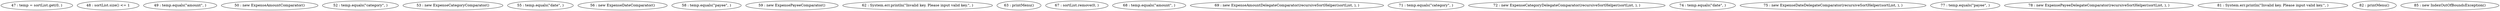 digraph G {
"47 : temp = sortList.get(0, )"
"48 : sortList.size() <= 1"
"49 : temp.equals(\"amount\", )"
"50 : new ExpenseAmountComparator()"
"52 : temp.equals(\"category\", )"
"53 : new ExpenseCategoryComparator()"
"55 : temp.equals(\"date\", )"
"56 : new ExpenseDateComparator()"
"58 : temp.equals(\"payee\", )"
"59 : new ExpensePayeeComparator()"
"62 : System.err.println(\"Invalid key. Please input valid key.\", )"
"63 : printMenu()"
"67 : sortList.remove(0, )"
"68 : temp.equals(\"amount\", )"
"69 : new ExpenseAmountDelegateComparator(recursiveSortHelper(sortList, ), )"
"71 : temp.equals(\"category\", )"
"72 : new ExpenseCategoryDelegateComparator(recursiveSortHelper(sortList, ), )"
"74 : temp.equals(\"date\", )"
"75 : new ExpenseDateDelegateComparator(recursiveSortHelper(sortList, ), )"
"77 : temp.equals(\"payee\", )"
"78 : new ExpensePayeeDelegateComparator(recursiveSortHelper(sortList, ), )"
"81 : System.err.println(\"Invalid key. Please input valid key.\", )"
"82 : printMenu()"
"85 : new IndexOutOfBoundsException()"
}